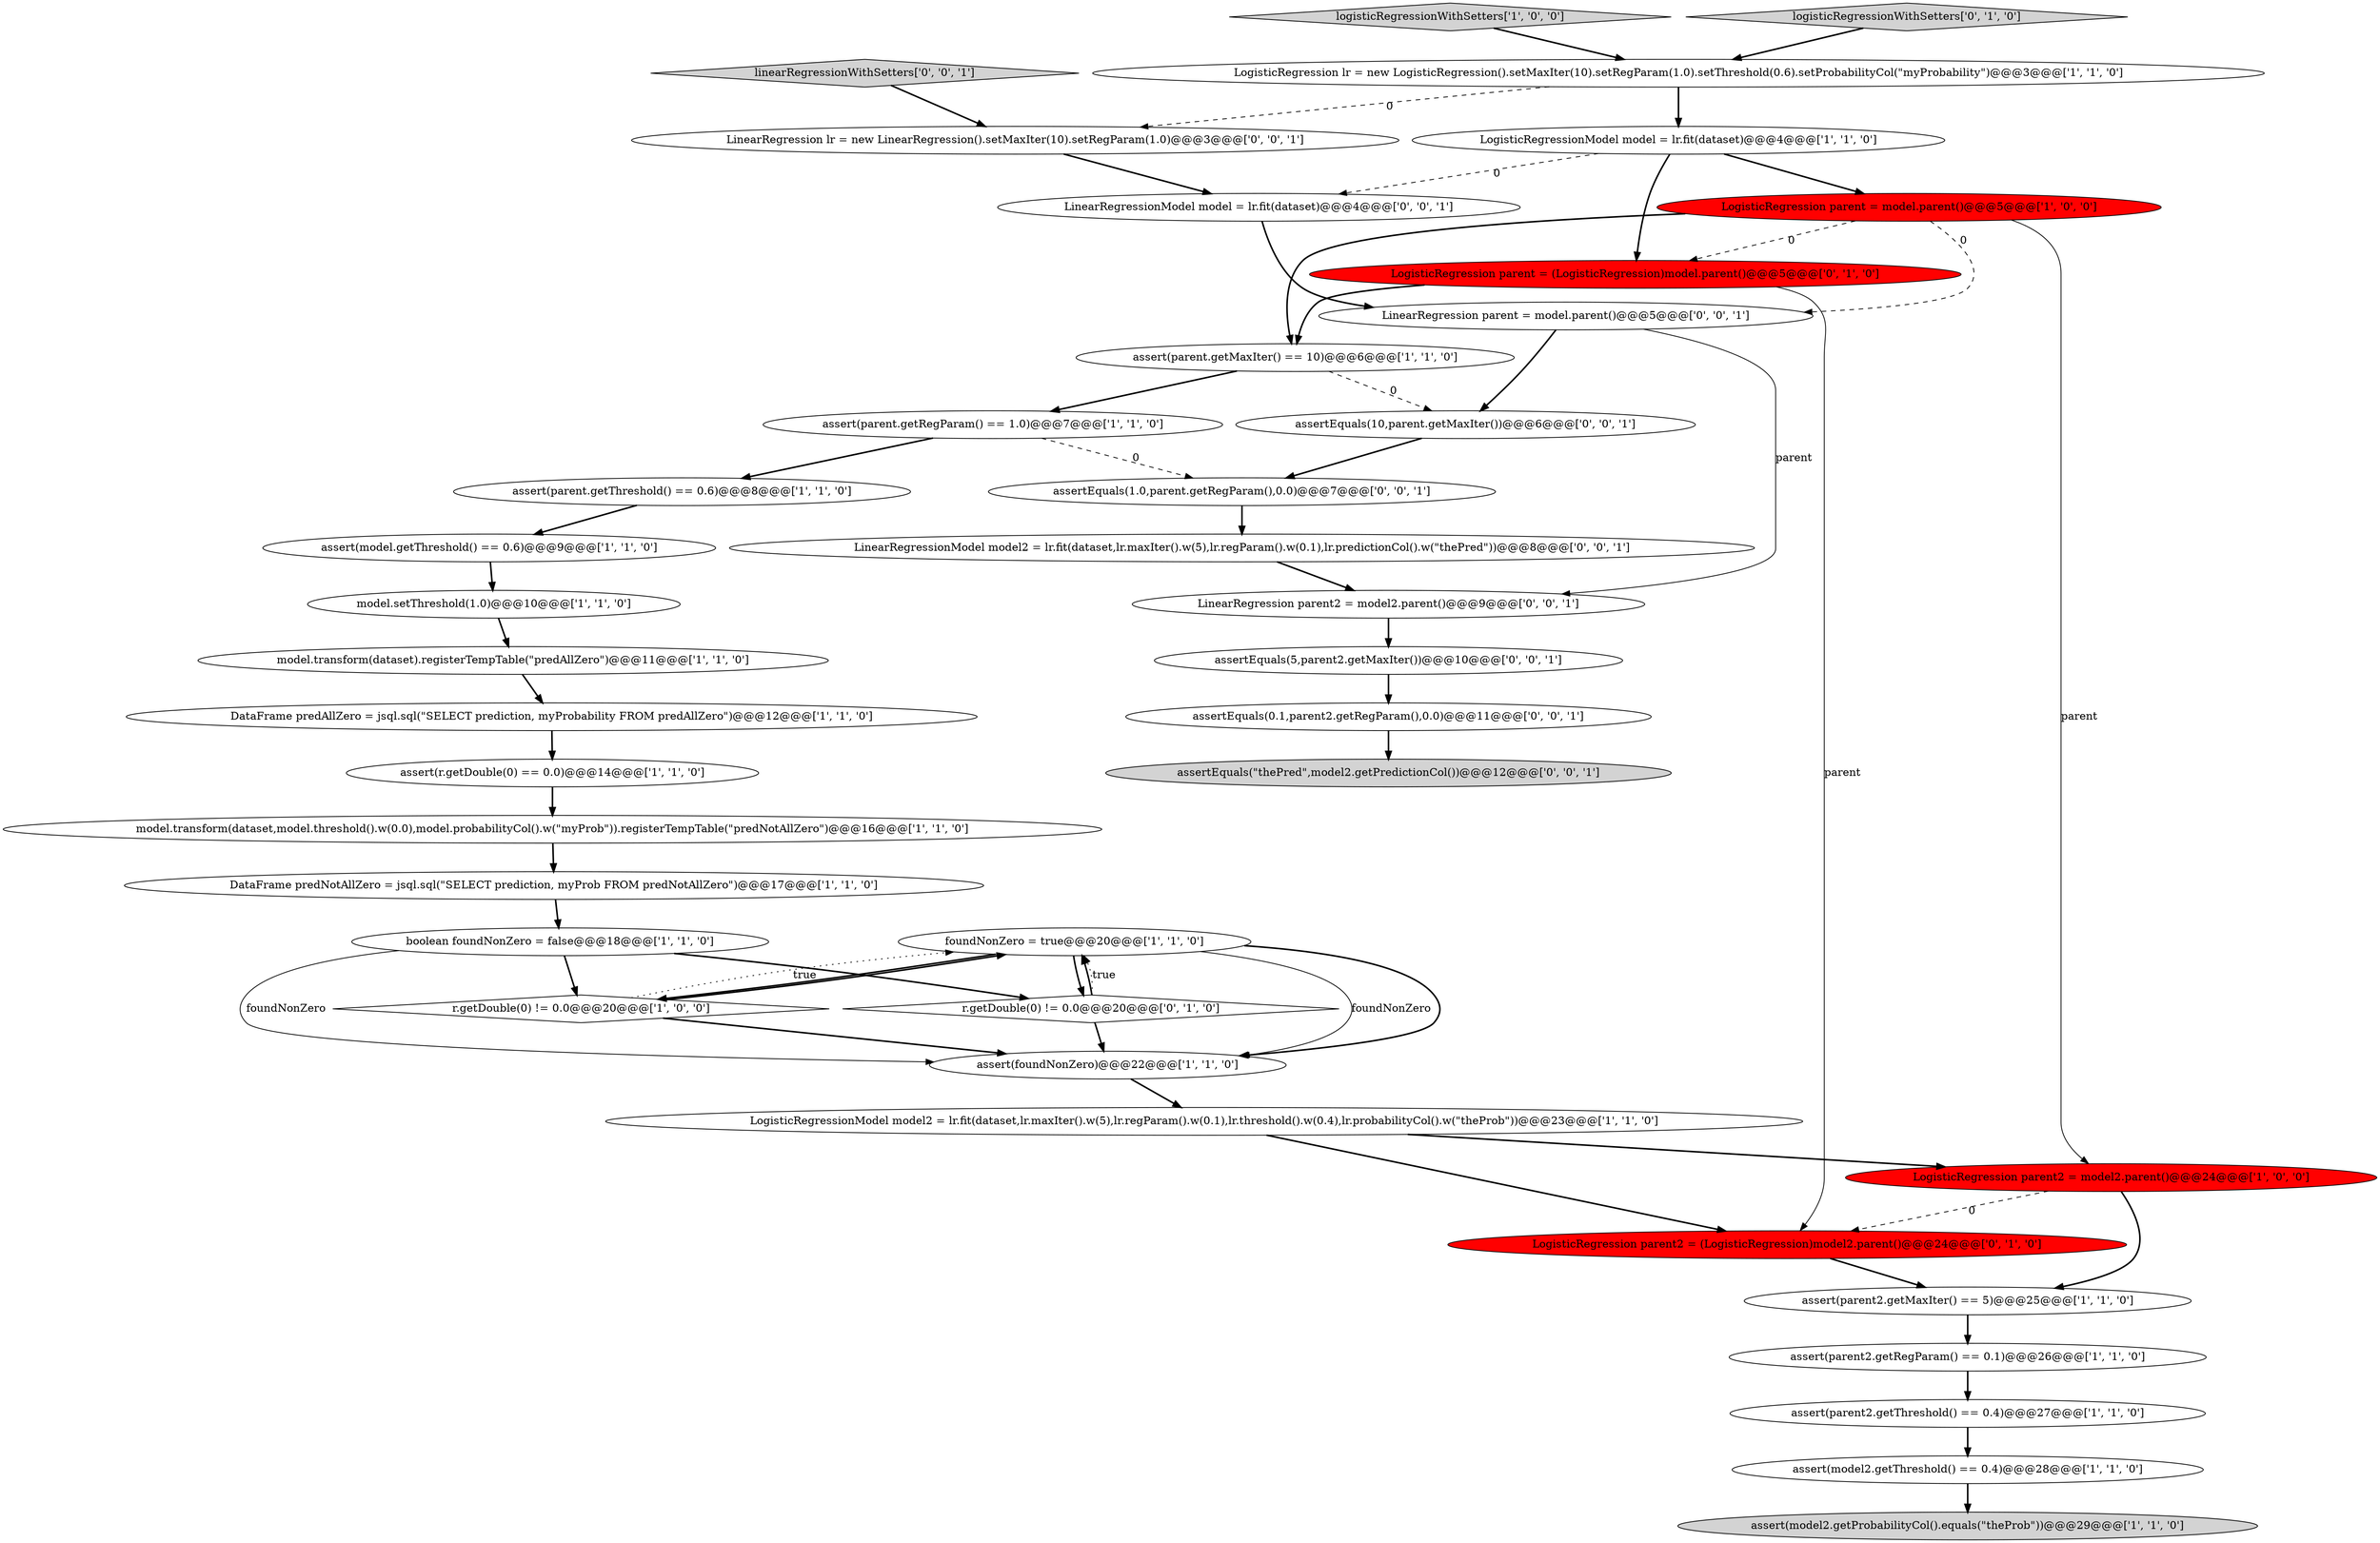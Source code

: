 digraph {
15 [style = filled, label = "assert(model2.getThreshold() == 0.4)@@@28@@@['1', '1', '0']", fillcolor = white, shape = ellipse image = "AAA0AAABBB1BBB"];
35 [style = filled, label = "assertEquals(10,parent.getMaxIter())@@@6@@@['0', '0', '1']", fillcolor = white, shape = ellipse image = "AAA0AAABBB3BBB"];
17 [style = filled, label = "assert(parent.getThreshold() == 0.6)@@@8@@@['1', '1', '0']", fillcolor = white, shape = ellipse image = "AAA0AAABBB1BBB"];
8 [style = filled, label = "assert(parent2.getThreshold() == 0.4)@@@27@@@['1', '1', '0']", fillcolor = white, shape = ellipse image = "AAA0AAABBB1BBB"];
23 [style = filled, label = "LogisticRegression parent2 = model2.parent()@@@24@@@['1', '0', '0']", fillcolor = red, shape = ellipse image = "AAA1AAABBB1BBB"];
16 [style = filled, label = "logisticRegressionWithSetters['1', '0', '0']", fillcolor = lightgray, shape = diamond image = "AAA0AAABBB1BBB"];
9 [style = filled, label = "assert(model.getThreshold() == 0.6)@@@9@@@['1', '1', '0']", fillcolor = white, shape = ellipse image = "AAA0AAABBB1BBB"];
14 [style = filled, label = "foundNonZero = true@@@20@@@['1', '1', '0']", fillcolor = white, shape = ellipse image = "AAA0AAABBB1BBB"];
10 [style = filled, label = "LogisticRegressionModel model = lr.fit(dataset)@@@4@@@['1', '1', '0']", fillcolor = white, shape = ellipse image = "AAA0AAABBB1BBB"];
26 [style = filled, label = "r.getDouble(0) != 0.0@@@20@@@['0', '1', '0']", fillcolor = white, shape = diamond image = "AAA0AAABBB2BBB"];
12 [style = filled, label = "model.transform(dataset).registerTempTable(\"predAllZero\")@@@11@@@['1', '1', '0']", fillcolor = white, shape = ellipse image = "AAA0AAABBB1BBB"];
30 [style = filled, label = "assertEquals(\"thePred\",model2.getPredictionCol())@@@12@@@['0', '0', '1']", fillcolor = lightgray, shape = ellipse image = "AAA0AAABBB3BBB"];
33 [style = filled, label = "LinearRegression parent = model.parent()@@@5@@@['0', '0', '1']", fillcolor = white, shape = ellipse image = "AAA0AAABBB3BBB"];
13 [style = filled, label = "LogisticRegressionModel model2 = lr.fit(dataset,lr.maxIter().w(5),lr.regParam().w(0.1),lr.threshold().w(0.4),lr.probabilityCol().w(\"theProb\"))@@@23@@@['1', '1', '0']", fillcolor = white, shape = ellipse image = "AAA0AAABBB1BBB"];
24 [style = filled, label = "DataFrame predNotAllZero = jsql.sql(\"SELECT prediction, myProb FROM predNotAllZero\")@@@17@@@['1', '1', '0']", fillcolor = white, shape = ellipse image = "AAA0AAABBB1BBB"];
37 [style = filled, label = "LinearRegression lr = new LinearRegression().setMaxIter(10).setRegParam(1.0)@@@3@@@['0', '0', '1']", fillcolor = white, shape = ellipse image = "AAA0AAABBB3BBB"];
5 [style = filled, label = "LogisticRegression parent = model.parent()@@@5@@@['1', '0', '0']", fillcolor = red, shape = ellipse image = "AAA1AAABBB1BBB"];
31 [style = filled, label = "assertEquals(1.0,parent.getRegParam(),0.0)@@@7@@@['0', '0', '1']", fillcolor = white, shape = ellipse image = "AAA0AAABBB3BBB"];
27 [style = filled, label = "logisticRegressionWithSetters['0', '1', '0']", fillcolor = lightgray, shape = diamond image = "AAA0AAABBB2BBB"];
2 [style = filled, label = "LogisticRegression lr = new LogisticRegression().setMaxIter(10).setRegParam(1.0).setThreshold(0.6).setProbabilityCol(\"myProbability\")@@@3@@@['1', '1', '0']", fillcolor = white, shape = ellipse image = "AAA0AAABBB1BBB"];
29 [style = filled, label = "LinearRegression parent2 = model2.parent()@@@9@@@['0', '0', '1']", fillcolor = white, shape = ellipse image = "AAA0AAABBB3BBB"];
4 [style = filled, label = "model.transform(dataset,model.threshold().w(0.0),model.probabilityCol().w(\"myProb\")).registerTempTable(\"predNotAllZero\")@@@16@@@['1', '1', '0']", fillcolor = white, shape = ellipse image = "AAA0AAABBB1BBB"];
28 [style = filled, label = "LogisticRegression parent2 = (LogisticRegression)model2.parent()@@@24@@@['0', '1', '0']", fillcolor = red, shape = ellipse image = "AAA1AAABBB2BBB"];
21 [style = filled, label = "assert(parent.getMaxIter() == 10)@@@6@@@['1', '1', '0']", fillcolor = white, shape = ellipse image = "AAA0AAABBB1BBB"];
7 [style = filled, label = "assert(r.getDouble(0) == 0.0)@@@14@@@['1', '1', '0']", fillcolor = white, shape = ellipse image = "AAA0AAABBB1BBB"];
32 [style = filled, label = "assertEquals(5,parent2.getMaxIter())@@@10@@@['0', '0', '1']", fillcolor = white, shape = ellipse image = "AAA0AAABBB3BBB"];
22 [style = filled, label = "assert(model2.getProbabilityCol().equals(\"theProb\"))@@@29@@@['1', '1', '0']", fillcolor = lightgray, shape = ellipse image = "AAA0AAABBB1BBB"];
1 [style = filled, label = "boolean foundNonZero = false@@@18@@@['1', '1', '0']", fillcolor = white, shape = ellipse image = "AAA0AAABBB1BBB"];
38 [style = filled, label = "LinearRegressionModel model2 = lr.fit(dataset,lr.maxIter().w(5),lr.regParam().w(0.1),lr.predictionCol().w(\"thePred\"))@@@8@@@['0', '0', '1']", fillcolor = white, shape = ellipse image = "AAA0AAABBB3BBB"];
36 [style = filled, label = "assertEquals(0.1,parent2.getRegParam(),0.0)@@@11@@@['0', '0', '1']", fillcolor = white, shape = ellipse image = "AAA0AAABBB3BBB"];
25 [style = filled, label = "LogisticRegression parent = (LogisticRegression)model.parent()@@@5@@@['0', '1', '0']", fillcolor = red, shape = ellipse image = "AAA1AAABBB2BBB"];
39 [style = filled, label = "linearRegressionWithSetters['0', '0', '1']", fillcolor = lightgray, shape = diamond image = "AAA0AAABBB3BBB"];
6 [style = filled, label = "assert(parent2.getMaxIter() == 5)@@@25@@@['1', '1', '0']", fillcolor = white, shape = ellipse image = "AAA0AAABBB1BBB"];
11 [style = filled, label = "r.getDouble(0) != 0.0@@@20@@@['1', '0', '0']", fillcolor = white, shape = diamond image = "AAA0AAABBB1BBB"];
0 [style = filled, label = "assert(foundNonZero)@@@22@@@['1', '1', '0']", fillcolor = white, shape = ellipse image = "AAA0AAABBB1BBB"];
20 [style = filled, label = "assert(parent.getRegParam() == 1.0)@@@7@@@['1', '1', '0']", fillcolor = white, shape = ellipse image = "AAA0AAABBB1BBB"];
3 [style = filled, label = "DataFrame predAllZero = jsql.sql(\"SELECT prediction, myProbability FROM predAllZero\")@@@12@@@['1', '1', '0']", fillcolor = white, shape = ellipse image = "AAA0AAABBB1BBB"];
19 [style = filled, label = "model.setThreshold(1.0)@@@10@@@['1', '1', '0']", fillcolor = white, shape = ellipse image = "AAA0AAABBB1BBB"];
34 [style = filled, label = "LinearRegressionModel model = lr.fit(dataset)@@@4@@@['0', '0', '1']", fillcolor = white, shape = ellipse image = "AAA0AAABBB3BBB"];
18 [style = filled, label = "assert(parent2.getRegParam() == 0.1)@@@26@@@['1', '1', '0']", fillcolor = white, shape = ellipse image = "AAA0AAABBB1BBB"];
39->37 [style = bold, label=""];
35->31 [style = bold, label=""];
33->29 [style = solid, label="parent"];
33->35 [style = bold, label=""];
28->6 [style = bold, label=""];
20->17 [style = bold, label=""];
4->24 [style = bold, label=""];
8->15 [style = bold, label=""];
0->13 [style = bold, label=""];
19->12 [style = bold, label=""];
11->14 [style = bold, label=""];
10->34 [style = dashed, label="0"];
1->0 [style = solid, label="foundNonZero"];
6->18 [style = bold, label=""];
17->9 [style = bold, label=""];
38->29 [style = bold, label=""];
34->33 [style = bold, label=""];
23->28 [style = dashed, label="0"];
11->14 [style = dotted, label="true"];
26->14 [style = bold, label=""];
20->31 [style = dashed, label="0"];
5->23 [style = solid, label="parent"];
31->38 [style = bold, label=""];
5->25 [style = dashed, label="0"];
7->4 [style = bold, label=""];
16->2 [style = bold, label=""];
1->26 [style = bold, label=""];
2->10 [style = bold, label=""];
1->11 [style = bold, label=""];
15->22 [style = bold, label=""];
14->26 [style = bold, label=""];
5->21 [style = bold, label=""];
14->0 [style = solid, label="foundNonZero"];
36->30 [style = bold, label=""];
26->0 [style = bold, label=""];
11->0 [style = bold, label=""];
21->20 [style = bold, label=""];
10->5 [style = bold, label=""];
14->0 [style = bold, label=""];
3->7 [style = bold, label=""];
10->25 [style = bold, label=""];
37->34 [style = bold, label=""];
23->6 [style = bold, label=""];
29->32 [style = bold, label=""];
26->14 [style = dotted, label="true"];
2->37 [style = dashed, label="0"];
5->33 [style = dashed, label="0"];
13->23 [style = bold, label=""];
9->19 [style = bold, label=""];
32->36 [style = bold, label=""];
12->3 [style = bold, label=""];
18->8 [style = bold, label=""];
25->28 [style = solid, label="parent"];
24->1 [style = bold, label=""];
21->35 [style = dashed, label="0"];
14->11 [style = bold, label=""];
27->2 [style = bold, label=""];
25->21 [style = bold, label=""];
13->28 [style = bold, label=""];
}
